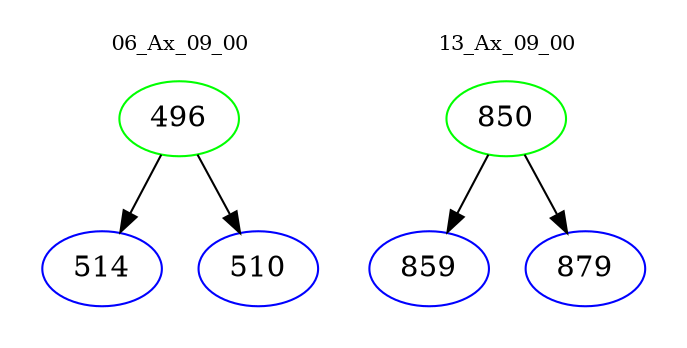 digraph{
subgraph cluster_0 {
color = white
label = "06_Ax_09_00";
fontsize=10;
T0_496 [label="496", color="green"]
T0_496 -> T0_514 [color="black"]
T0_514 [label="514", color="blue"]
T0_496 -> T0_510 [color="black"]
T0_510 [label="510", color="blue"]
}
subgraph cluster_1 {
color = white
label = "13_Ax_09_00";
fontsize=10;
T1_850 [label="850", color="green"]
T1_850 -> T1_859 [color="black"]
T1_859 [label="859", color="blue"]
T1_850 -> T1_879 [color="black"]
T1_879 [label="879", color="blue"]
}
}
